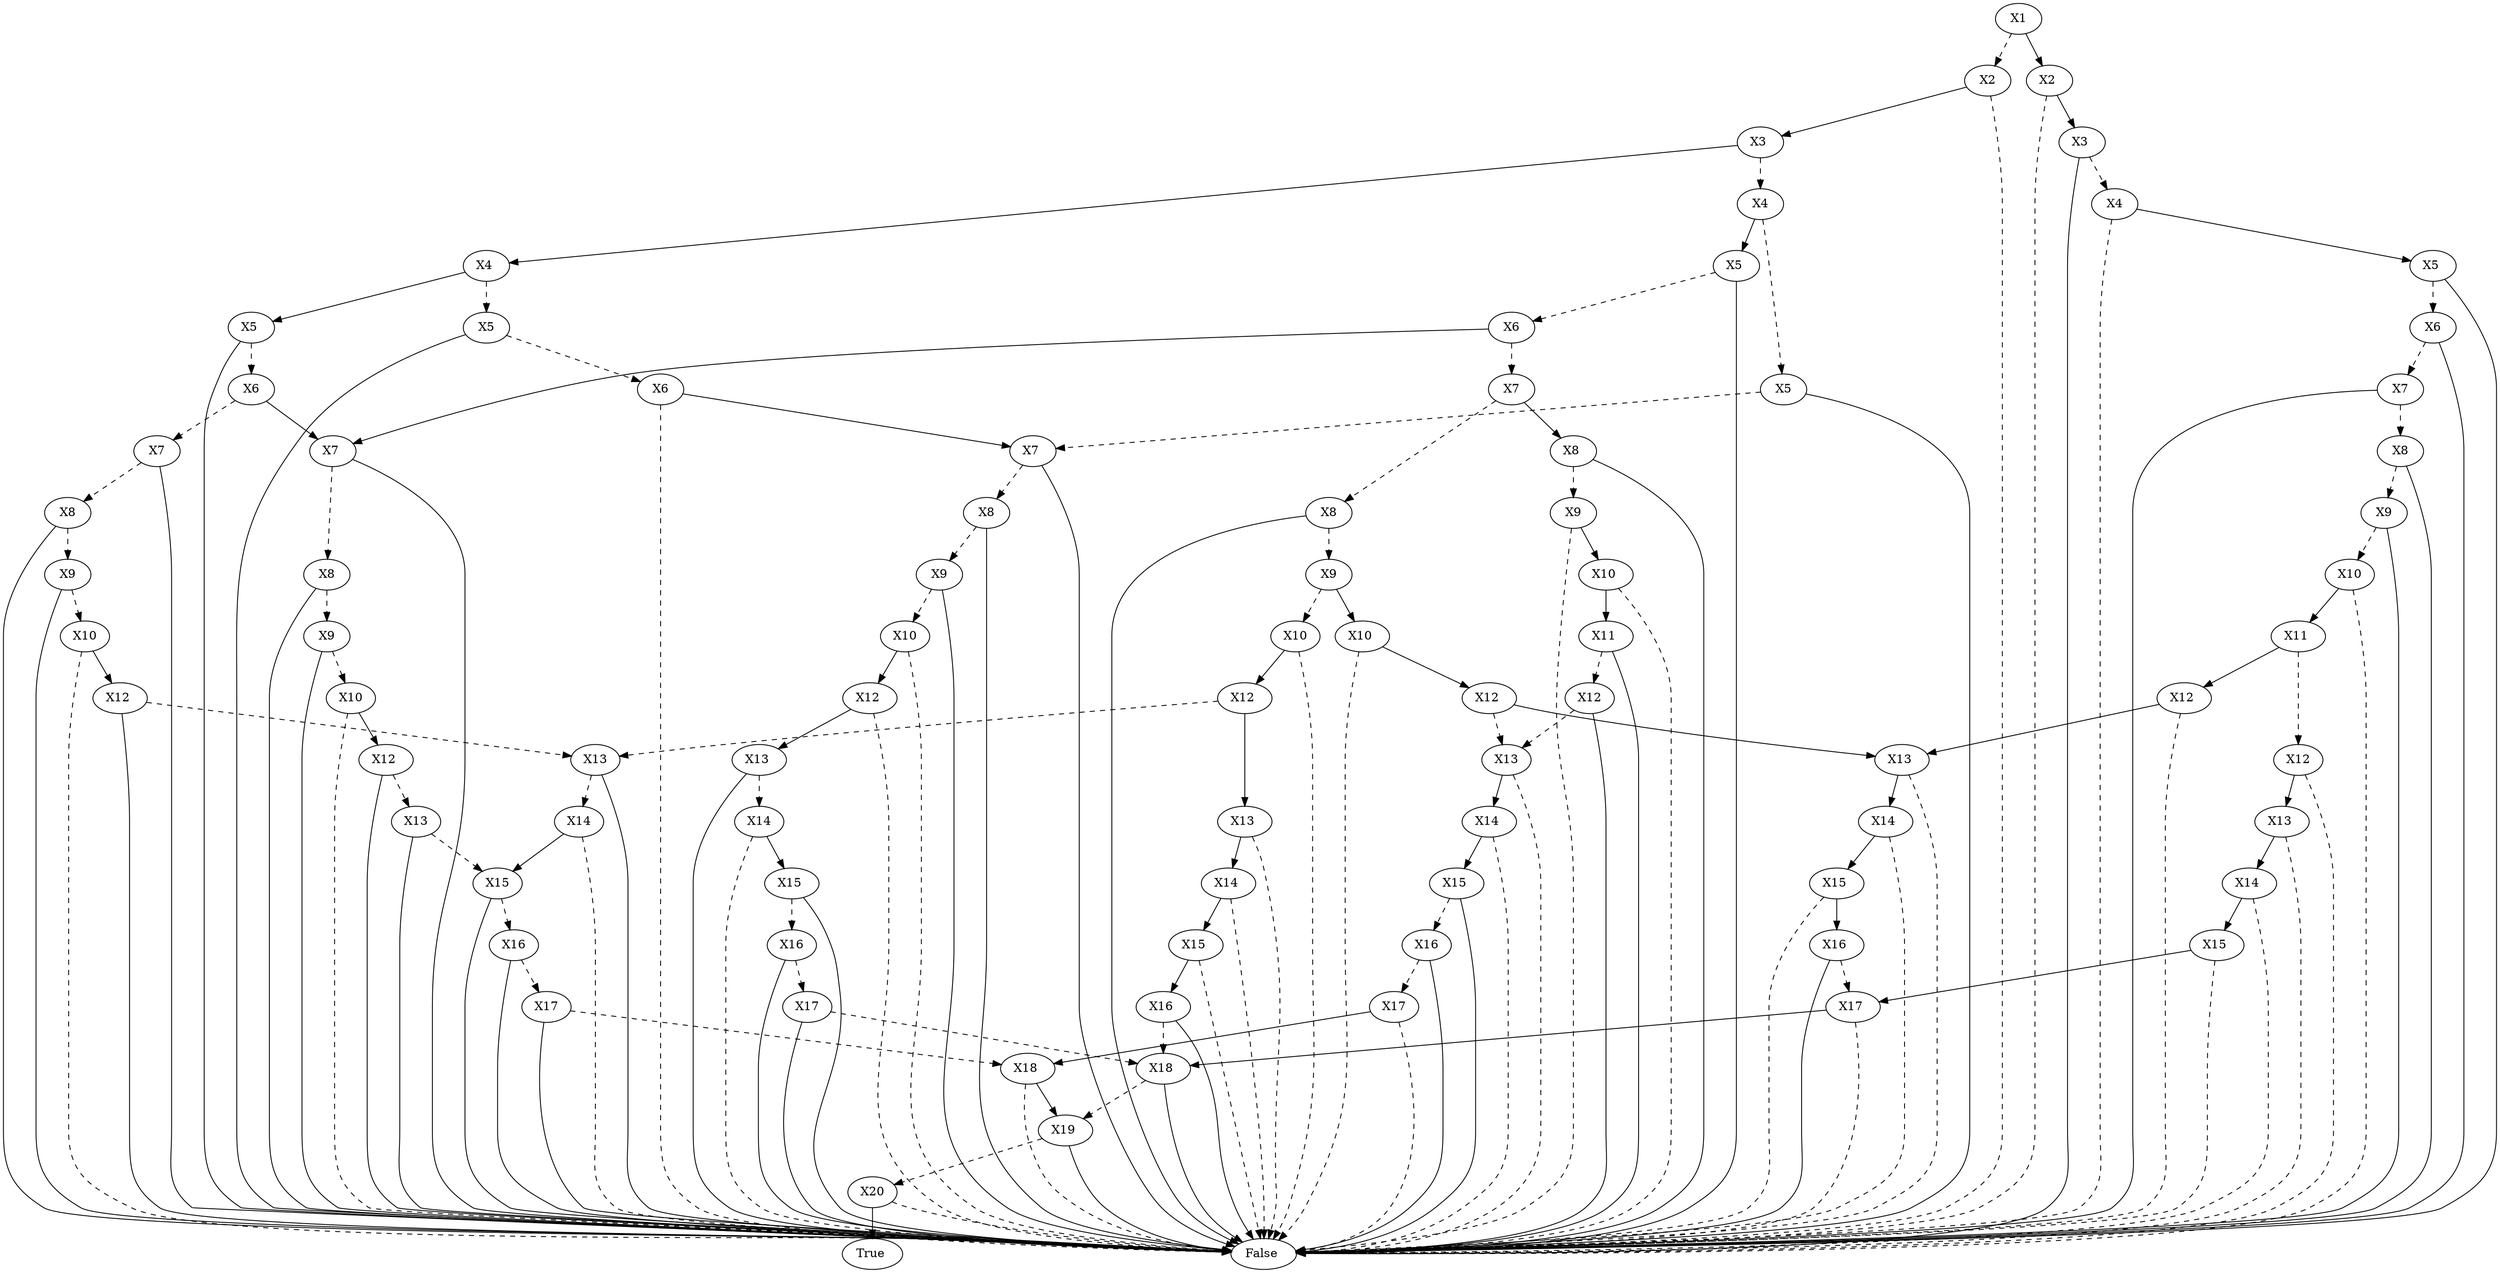 digraph{139779231120304[label=X1]139779231327872[label="X2"]
139779231120304 -> 139779231327872[style=dashed label="" fontcolor = gray]
139779231107920[label="False"]
139779231327872 -> 139779231107920[style=dashed label="" fontcolor = gray]
139779478702448[label="X3 "]
139779231327872 -> 139779478702448 [label="" fontcolor = gray]
139779478712480[label="X4"]
139779478702448 -> 139779478712480[style=dashed label="" fontcolor = gray]
139779478711904[label="X5"]
139779478712480 -> 139779478711904[style=dashed label="" fontcolor = gray]
139779478712432[label="X7"]
139779478711904 -> 139779478712432[style=dashed label="" fontcolor = gray]
139779478705184[label="X8"]
139779478712432 -> 139779478705184[style=dashed label="" fontcolor = gray]
139779478701440[label="X9"]
139779478705184 -> 139779478701440[style=dashed label="" fontcolor = gray]
139779478701968[label="X10"]
139779478701440 -> 139779478701968[style=dashed label="" fontcolor = gray]
139779231107920[label="False"]
139779478701968 -> 139779231107920[style=dashed label="" fontcolor = gray]
139779478707056[label="X12 "]
139779478701968 -> 139779478707056 [label="" fontcolor = gray]
139779231107920[label="False"]
139779478707056 -> 139779231107920[style=dashed label="" fontcolor = gray]
139779478708304[label="X13 "]
139779478707056 -> 139779478708304 [label="" fontcolor = gray]
139779478712000[label="X14"]
139779478708304 -> 139779478712000[style=dashed label="" fontcolor = gray]
139779231107920[label="False"]
139779478712000 -> 139779231107920[style=dashed label="" fontcolor = gray]
139779478713152[label="X15 "]
139779478712000 -> 139779478713152 [label="" fontcolor = gray]
139779478710176[label="X16"]
139779478713152 -> 139779478710176[style=dashed label="" fontcolor = gray]
139779478708496[label="X17"]
139779478710176 -> 139779478708496[style=dashed label="" fontcolor = gray]
139779478702736[label="X18"]
139779478708496 -> 139779478702736[style=dashed label="" fontcolor = gray]
139779478713248[label="X19"]
139779478702736 -> 139779478713248[style=dashed label="" fontcolor = gray]
139779478703456[label="X20"]
139779478713248 -> 139779478703456[style=dashed label="" fontcolor = gray]
139779231107920[label="False"]
139779478703456 -> 139779231107920[style=dashed label="" fontcolor = gray]
139779231330560[label="True "]
139779478703456 -> 139779231330560 [label="" fontcolor = gray]
139779231107920[label="False "]
139779478713248 -> 139779231107920 [label="" fontcolor = gray]
139779231107920[label="False "]
139779478702736 -> 139779231107920 [label="" fontcolor = gray]
139779231107920[label="False "]
139779478708496 -> 139779231107920 [label="" fontcolor = gray]
139779231107920[label="False "]
139779478710176 -> 139779231107920 [label="" fontcolor = gray]
139779231107920[label="False "]
139779478713152 -> 139779231107920 [label="" fontcolor = gray]
139779231107920[label="False "]
139779478708304 -> 139779231107920 [label="" fontcolor = gray]
139779231107920[label="False "]
139779478701440 -> 139779231107920 [label="" fontcolor = gray]
139779231107920[label="False "]
139779478705184 -> 139779231107920 [label="" fontcolor = gray]
139779231107920[label="False "]
139779478712432 -> 139779231107920 [label="" fontcolor = gray]
139779231107920[label="False "]
139779478711904 -> 139779231107920 [label="" fontcolor = gray]
139779478705280[label="X5 "]
139779478712480 -> 139779478705280 [label="" fontcolor = gray]
139779478707248[label="X6"]
139779478705280 -> 139779478707248[style=dashed label="" fontcolor = gray]
139779478703744[label="X7"]
139779478707248 -> 139779478703744[style=dashed label="" fontcolor = gray]
139779478712816[label="X8"]
139779478703744 -> 139779478712816[style=dashed label="" fontcolor = gray]
139779478710944[label="X9"]
139779478712816 -> 139779478710944[style=dashed label="" fontcolor = gray]
139779478701200[label="X10"]
139779478710944 -> 139779478701200[style=dashed label="" fontcolor = gray]
139779231107920[label="False"]
139779478701200 -> 139779231107920[style=dashed label="" fontcolor = gray]
139779478706816[label="X12 "]
139779478701200 -> 139779478706816 [label="" fontcolor = gray]
139779478715600[label="X13"]
139779478706816 -> 139779478715600[style=dashed label="" fontcolor = gray]
139779478700960[label="X14"]
139779478715600 -> 139779478700960[style=dashed label="" fontcolor = gray]
139779231107920[label="False"]
139779478700960 -> 139779231107920[style=dashed label="" fontcolor = gray]
139778095278608[label="X15 "]
139779478700960 -> 139778095278608 [label="" fontcolor = gray]
139778095272416[label="X16"]
139778095278608 -> 139778095272416[style=dashed label="" fontcolor = gray]
139778095278848[label="X17"]
139778095272416 -> 139778095278848[style=dashed label="" fontcolor = gray]
139778095282448[label="X18"]
139778095278848 -> 139778095282448[style=dashed label="" fontcolor = gray]
139779231107920[label="False"]
139778095282448 -> 139779231107920[style=dashed label="" fontcolor = gray]
139779478713248[label="X19 "]
139778095282448 -> 139779478713248 [label="" fontcolor = gray]
139779231107920[label="False "]
139778095278848 -> 139779231107920 [label="" fontcolor = gray]
139779231107920[label="False "]
139778095272416 -> 139779231107920 [label="" fontcolor = gray]
139779231107920[label="False "]
139778095278608 -> 139779231107920 [label="" fontcolor = gray]
139779231107920[label="False "]
139779478715600 -> 139779231107920 [label="" fontcolor = gray]
139778095268480[label="X13 "]
139779478706816 -> 139778095268480 [label="" fontcolor = gray]
139779231107920[label="False"]
139778095268480 -> 139779231107920[style=dashed label="" fontcolor = gray]
139778095276880[label="X14 "]
139778095268480 -> 139778095276880 [label="" fontcolor = gray]
139779231107920[label="False"]
139778095276880 -> 139779231107920[style=dashed label="" fontcolor = gray]
139778095269728[label="X15 "]
139778095276880 -> 139778095269728 [label="" fontcolor = gray]
139779231107920[label="False"]
139778095269728 -> 139779231107920[style=dashed label="" fontcolor = gray]
139778095272512[label="X16 "]
139778095269728 -> 139778095272512 [label="" fontcolor = gray]
139779478702736[label="X18"]
139778095272512 -> 139779478702736[style=dashed label="" fontcolor = gray]
139779231107920[label="False "]
139778095272512 -> 139779231107920 [label="" fontcolor = gray]
139778095275920[label="X10 "]
139779478710944 -> 139778095275920 [label="" fontcolor = gray]
139779231107920[label="False"]
139778095275920 -> 139779231107920[style=dashed label="" fontcolor = gray]
139778095276928[label="X12 "]
139778095275920 -> 139778095276928 [label="" fontcolor = gray]
139778095277216[label="X13"]
139778095276928 -> 139778095277216[style=dashed label="" fontcolor = gray]
139779231107920[label="False"]
139778095277216 -> 139779231107920[style=dashed label="" fontcolor = gray]
139778095270304[label="X14 "]
139778095277216 -> 139778095270304 [label="" fontcolor = gray]
139779231107920[label="False"]
139778095270304 -> 139779231107920[style=dashed label="" fontcolor = gray]
139778095278944[label="X15 "]
139778095270304 -> 139778095278944 [label="" fontcolor = gray]
139778095269248[label="X16"]
139778095278944 -> 139778095269248[style=dashed label="" fontcolor = gray]
139778095281488[label="X17"]
139778095269248 -> 139778095281488[style=dashed label="" fontcolor = gray]
139779231107920[label="False"]
139778095281488 -> 139779231107920[style=dashed label="" fontcolor = gray]
139778095282448[label="X18 "]
139778095281488 -> 139778095282448 [label="" fontcolor = gray]
139779231107920[label="False "]
139778095269248 -> 139779231107920 [label="" fontcolor = gray]
139779231107920[label="False "]
139778095278944 -> 139779231107920 [label="" fontcolor = gray]
139778095268144[label="X13 "]
139778095276928 -> 139778095268144 [label="" fontcolor = gray]
139779231107920[label="False"]
139778095268144 -> 139779231107920[style=dashed label="" fontcolor = gray]
139778095281344[label="X14 "]
139778095268144 -> 139778095281344 [label="" fontcolor = gray]
139779231107920[label="False"]
139778095281344 -> 139779231107920[style=dashed label="" fontcolor = gray]
139778095269968[label="X15 "]
139778095281344 -> 139778095269968 [label="" fontcolor = gray]
139779231107920[label="False"]
139778095269968 -> 139779231107920[style=dashed label="" fontcolor = gray]
139778095281776[label="X16 "]
139778095269968 -> 139778095281776 [label="" fontcolor = gray]
139778095274672[label="X17"]
139778095281776 -> 139778095274672[style=dashed label="" fontcolor = gray]
139779231107920[label="False"]
139778095274672 -> 139779231107920[style=dashed label="" fontcolor = gray]
139779478702736[label="X18 "]
139778095274672 -> 139779478702736 [label="" fontcolor = gray]
139779231107920[label="False "]
139778095281776 -> 139779231107920 [label="" fontcolor = gray]
139779231107920[label="False "]
139779478712816 -> 139779231107920 [label="" fontcolor = gray]
139778095275200[label="X8 "]
139779478703744 -> 139778095275200 [label="" fontcolor = gray]
139778095283936[label="X9"]
139778095275200 -> 139778095283936[style=dashed label="" fontcolor = gray]
139779231107920[label="False"]
139778095283936 -> 139779231107920[style=dashed label="" fontcolor = gray]
139778095281632[label="X10 "]
139778095283936 -> 139778095281632 [label="" fontcolor = gray]
139779231107920[label="False"]
139778095281632 -> 139779231107920[style=dashed label="" fontcolor = gray]
139778095268192[label="X11 "]
139778095281632 -> 139778095268192 [label="" fontcolor = gray]
139778095273040[label="X12"]
139778095268192 -> 139778095273040[style=dashed label="" fontcolor = gray]
139778095277216[label="X13"]
139778095273040 -> 139778095277216[style=dashed label="" fontcolor = gray]
139779231107920[label="False "]
139778095273040 -> 139779231107920 [label="" fontcolor = gray]
139779231107920[label="False "]
139778095268192 -> 139779231107920 [label="" fontcolor = gray]
139779231107920[label="False "]
139778095275200 -> 139779231107920 [label="" fontcolor = gray]
139778095273808[label="X7 "]
139779478707248 -> 139778095273808 [label="" fontcolor = gray]
139778095278464[label="X8"]
139778095273808 -> 139778095278464[style=dashed label="" fontcolor = gray]
139778095277600[label="X9"]
139778095278464 -> 139778095277600[style=dashed label="" fontcolor = gray]
139778095269872[label="X10"]
139778095277600 -> 139778095269872[style=dashed label="" fontcolor = gray]
139779231107920[label="False"]
139778095269872 -> 139779231107920[style=dashed label="" fontcolor = gray]
139778095271168[label="X12 "]
139778095269872 -> 139778095271168 [label="" fontcolor = gray]
139778095272224[label="X13"]
139778095271168 -> 139778095272224[style=dashed label="" fontcolor = gray]
139778095278608[label="X15"]
139778095272224 -> 139778095278608[style=dashed label="" fontcolor = gray]
139779231107920[label="False "]
139778095272224 -> 139779231107920 [label="" fontcolor = gray]
139779231107920[label="False "]
139778095271168 -> 139779231107920 [label="" fontcolor = gray]
139779231107920[label="False "]
139778095277600 -> 139779231107920 [label="" fontcolor = gray]
139779231107920[label="False "]
139778095278464 -> 139779231107920 [label="" fontcolor = gray]
139779231107920[label="False "]
139778095273808 -> 139779231107920 [label="" fontcolor = gray]
139779231107920[label="False "]
139779478705280 -> 139779231107920 [label="" fontcolor = gray]
139778095275008[label="X4 "]
139779478702448 -> 139778095275008 [label="" fontcolor = gray]
139778095268768[label="X5"]
139778095275008 -> 139778095268768[style=dashed label="" fontcolor = gray]
139778095282640[label="X6"]
139778095268768 -> 139778095282640[style=dashed label="" fontcolor = gray]
139779231107920[label="False"]
139778095282640 -> 139779231107920[style=dashed label="" fontcolor = gray]
139779478712432[label="X7 "]
139778095282640 -> 139779478712432 [label="" fontcolor = gray]
139779231107920[label="False "]
139778095268768 -> 139779231107920 [label="" fontcolor = gray]
139778095268912[label="X5 "]
139778095275008 -> 139778095268912 [label="" fontcolor = gray]
139778095269008[label="X6"]
139778095268912 -> 139778095269008[style=dashed label="" fontcolor = gray]
139778095281728[label="X7"]
139778095269008 -> 139778095281728[style=dashed label="" fontcolor = gray]
139778095271600[label="X8"]
139778095281728 -> 139778095271600[style=dashed label="" fontcolor = gray]
139778095276064[label="X9"]
139778095271600 -> 139778095276064[style=dashed label="" fontcolor = gray]
139778095268000[label="X10"]
139778095276064 -> 139778095268000[style=dashed label="" fontcolor = gray]
139779231107920[label="False"]
139778095268000 -> 139779231107920[style=dashed label="" fontcolor = gray]
139778095277840[label="X12 "]
139778095268000 -> 139778095277840 [label="" fontcolor = gray]
139779478715600[label="X13"]
139778095277840 -> 139779478715600[style=dashed label="" fontcolor = gray]
139779231107920[label="False "]
139778095277840 -> 139779231107920 [label="" fontcolor = gray]
139779231107920[label="False "]
139778095276064 -> 139779231107920 [label="" fontcolor = gray]
139779231107920[label="False "]
139778095271600 -> 139779231107920 [label="" fontcolor = gray]
139779231107920[label="False "]
139778095281728 -> 139779231107920 [label="" fontcolor = gray]
139778095273808[label="X7 "]
139778095269008 -> 139778095273808 [label="" fontcolor = gray]
139779231107920[label="False "]
139778095268912 -> 139779231107920 [label="" fontcolor = gray]
139778095276640[label="X2 "]
139779231120304 -> 139778095276640 [label="" fontcolor = gray]
139779231107920[label="False"]
139778095276640 -> 139779231107920[style=dashed label="" fontcolor = gray]
139778095270208[label="X3 "]
139778095276640 -> 139778095270208 [label="" fontcolor = gray]
139778095277072[label="X4"]
139778095270208 -> 139778095277072[style=dashed label="" fontcolor = gray]
139779231107920[label="False"]
139778095277072 -> 139779231107920[style=dashed label="" fontcolor = gray]
139778095276304[label="X5 "]
139778095277072 -> 139778095276304 [label="" fontcolor = gray]
139778095268960[label="X6"]
139778095276304 -> 139778095268960[style=dashed label="" fontcolor = gray]
139778095282976[label="X7"]
139778095268960 -> 139778095282976[style=dashed label="" fontcolor = gray]
139778095276496[label="X8"]
139778095282976 -> 139778095276496[style=dashed label="" fontcolor = gray]
139778095274048[label="X9"]
139778095276496 -> 139778095274048[style=dashed label="" fontcolor = gray]
139778095283264[label="X10"]
139778095274048 -> 139778095283264[style=dashed label="" fontcolor = gray]
139779231107920[label="False"]
139778095283264 -> 139779231107920[style=dashed label="" fontcolor = gray]
139778095269824[label="X11 "]
139778095283264 -> 139778095269824 [label="" fontcolor = gray]
139778095281008[label="X12"]
139778095269824 -> 139778095281008[style=dashed label="" fontcolor = gray]
139779231107920[label="False"]
139778095281008 -> 139779231107920[style=dashed label="" fontcolor = gray]
139778095284128[label="X13 "]
139778095281008 -> 139778095284128 [label="" fontcolor = gray]
139779231107920[label="False"]
139778095284128 -> 139779231107920[style=dashed label="" fontcolor = gray]
139778095280768[label="X14 "]
139778095284128 -> 139778095280768 [label="" fontcolor = gray]
139779231107920[label="False"]
139778095280768 -> 139779231107920[style=dashed label="" fontcolor = gray]
139778095281920[label="X15 "]
139778095280768 -> 139778095281920 [label="" fontcolor = gray]
139779231107920[label="False"]
139778095281920 -> 139779231107920[style=dashed label="" fontcolor = gray]
139778095274672[label="X17 "]
139778095281920 -> 139778095274672 [label="" fontcolor = gray]
139778095270112[label="X12 "]
139778095269824 -> 139778095270112 [label="" fontcolor = gray]
139779231107920[label="False"]
139778095270112 -> 139779231107920[style=dashed label="" fontcolor = gray]
139778095268144[label="X13 "]
139778095270112 -> 139778095268144 [label="" fontcolor = gray]
139779231107920[label="False "]
139778095274048 -> 139779231107920 [label="" fontcolor = gray]
139779231107920[label="False "]
139778095276496 -> 139779231107920 [label="" fontcolor = gray]
139779231107920[label="False "]
139778095282976 -> 139779231107920 [label="" fontcolor = gray]
139779231107920[label="False "]
139778095268960 -> 139779231107920 [label="" fontcolor = gray]
139779231107920[label="False "]
139778095276304 -> 139779231107920 [label="" fontcolor = gray]
139779231107920[label="False "]
139778095270208 -> 139779231107920 [label="" fontcolor = gray]
}
